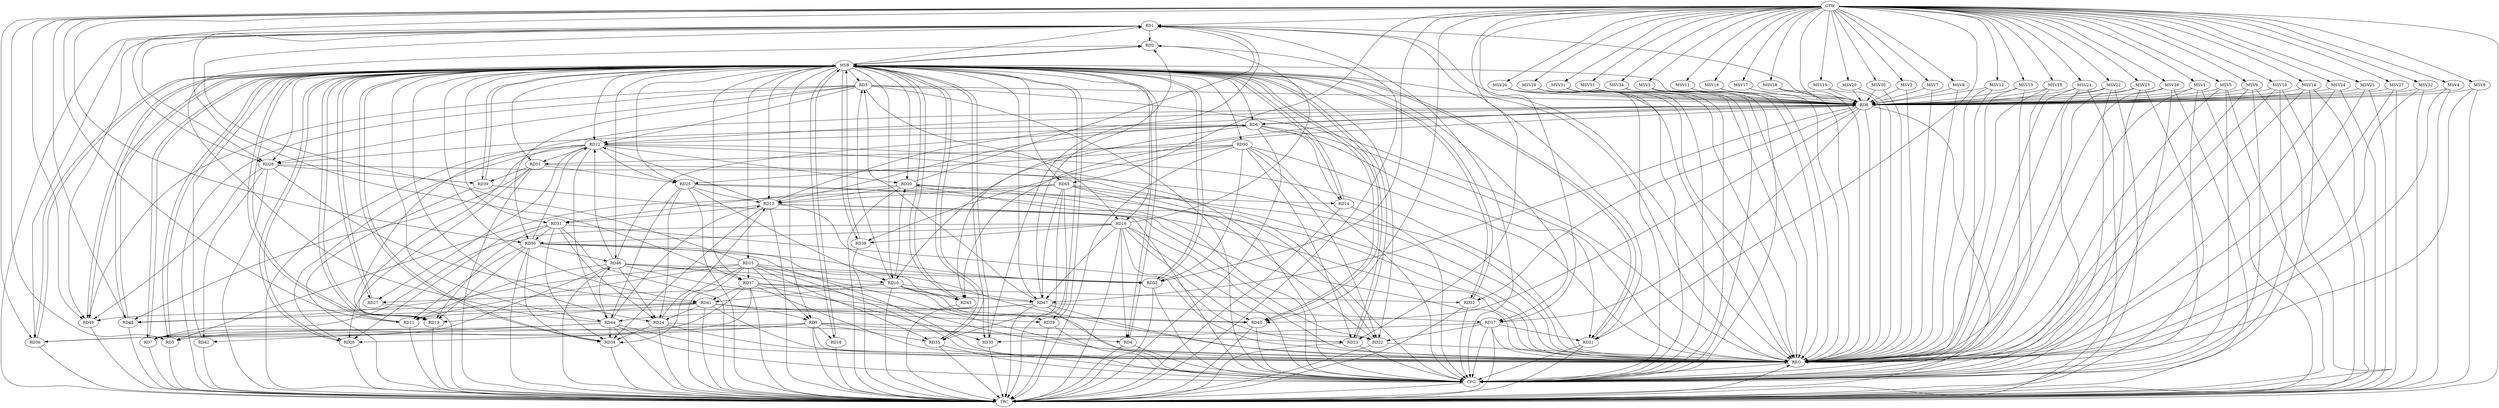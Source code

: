 strict digraph G {
  RD1 [ label="RD1" ];
  RD2 [ label="RD2" ];
  RD3 [ label="RD3" ];
  RD4 [ label="RD4" ];
  RD5 [ label="RD5" ];
  RD6 [ label="RD6" ];
  RD7 [ label="RD7" ];
  RD8 [ label="RD8" ];
  RD9 [ label="RD9" ];
  RD10 [ label="RD10" ];
  RD11 [ label="RD11" ];
  RD12 [ label="RD12" ];
  RD13 [ label="RD13" ];
  RD14 [ label="RD14" ];
  RD15 [ label="RD15" ];
  RD16 [ label="RD16" ];
  RD17 [ label="RD17" ];
  RD18 [ label="RD18" ];
  RD19 [ label="RD19" ];
  RD20 [ label="RD20" ];
  RD21 [ label="RD21" ];
  RD22 [ label="RD22" ];
  RD23 [ label="RD23" ];
  RD24 [ label="RD24" ];
  RD25 [ label="RD25" ];
  RD26 [ label="RD26" ];
  RD27 [ label="RD27" ];
  RD28 [ label="RD28" ];
  RD29 [ label="RD29" ];
  RD30 [ label="RD30" ];
  RD31 [ label="RD31" ];
  RD32 [ label="RD32" ];
  RD33 [ label="RD33" ];
  RD34 [ label="RD34" ];
  RD35 [ label="RD35" ];
  RD36 [ label="RD36" ];
  RD37 [ label="RD37" ];
  RD38 [ label="RD38" ];
  RD39 [ label="RD39" ];
  RD40 [ label="RD40" ];
  RD41 [ label="RD41" ];
  RD42 [ label="RD42" ];
  RD43 [ label="RD43" ];
  RD44 [ label="RD44" ];
  RD45 [ label="RD45" ];
  RD46 [ label="RD46" ];
  RD47 [ label="RD47" ];
  RD48 [ label="RD48" ];
  RD49 [ label="RD49" ];
  RD50 [ label="RD50" ];
  RD51 [ label="RD51" ];
  RD52 [ label="RD52" ];
  GTW [ label="GTW" ];
  REG [ label="REG" ];
  MSB [ label="MSB" ];
  CFG [ label="CFG" ];
  TRC [ label="TRC" ];
  MSV1 [ label="MSV1" ];
  MSV2 [ label="MSV2" ];
  MSV3 [ label="MSV3" ];
  MSV4 [ label="MSV4" ];
  MSV5 [ label="MSV5" ];
  MSV6 [ label="MSV6" ];
  MSV7 [ label="MSV7" ];
  MSV8 [ label="MSV8" ];
  MSV9 [ label="MSV9" ];
  MSV10 [ label="MSV10" ];
  MSV11 [ label="MSV11" ];
  MSV12 [ label="MSV12" ];
  MSV13 [ label="MSV13" ];
  MSV14 [ label="MSV14" ];
  MSV15 [ label="MSV15" ];
  MSV16 [ label="MSV16" ];
  MSV17 [ label="MSV17" ];
  MSV18 [ label="MSV18" ];
  MSV19 [ label="MSV19" ];
  MSV20 [ label="MSV20" ];
  MSV21 [ label="MSV21" ];
  MSV22 [ label="MSV22" ];
  MSV23 [ label="MSV23" ];
  MSV24 [ label="MSV24" ];
  MSV25 [ label="MSV25" ];
  MSV26 [ label="MSV26" ];
  MSV27 [ label="MSV27" ];
  MSV28 [ label="MSV28" ];
  MSV29 [ label="MSV29" ];
  MSV30 [ label="MSV30" ];
  MSV31 [ label="MSV31" ];
  MSV32 [ label="MSV32" ];
  MSV33 [ label="MSV33" ];
  MSV34 [ label="MSV34" ];
  RD1 -> RD2;
  RD1 -> RD8;
  RD15 -> RD1;
  RD20 -> RD1;
  RD1 -> RD21;
  RD1 -> RD28;
  RD1 -> RD33;
  RD1 -> RD36;
  RD1 -> RD37;
  RD1 -> RD49;
  RD16 -> RD2;
  RD44 -> RD2;
  RD47 -> RD2;
  RD3 -> RD8;
  RD10 -> RD3;
  RD3 -> RD12;
  RD3 -> RD16;
  RD3 -> RD28;
  RD47 -> RD3;
  RD3 -> RD49;
  RD3 -> RD50;
  RD9 -> RD4;
  RD16 -> RD4;
  RD9 -> RD5;
  RD37 -> RD5;
  RD45 -> RD5;
  RD6 -> RD8;
  RD8 -> RD6;
  RD6 -> RD12;
  RD6 -> RD13;
  RD6 -> RD14;
  RD6 -> RD21;
  RD6 -> RD28;
  RD6 -> RD43;
  RD46 -> RD6;
  RD16 -> RD7;
  RD37 -> RD7;
  RD44 -> RD7;
  RD8 -> RD10;
  RD12 -> RD8;
  RD13 -> RD8;
  RD8 -> RD17;
  RD8 -> RD19;
  RD8 -> RD32;
  RD8 -> RD40;
  RD8 -> RD43;
  RD8 -> RD47;
  RD15 -> RD9;
  RD9 -> RD18;
  RD9 -> RD22;
  RD9 -> RD26;
  RD9 -> RD35;
  RD9 -> RD36;
  RD41 -> RD9;
  RD10 -> RD20;
  RD25 -> RD10;
  RD10 -> RD27;
  RD10 -> RD29;
  RD10 -> RD41;
  RD10 -> RD43;
  RD46 -> RD10;
  RD10 -> RD47;
  RD15 -> RD11;
  RD46 -> RD11;
  RD47 -> RD11;
  RD50 -> RD11;
  RD13 -> RD12;
  RD12 -> RD19;
  RD12 -> RD20;
  RD12 -> RD25;
  RD12 -> RD26;
  RD12 -> RD27;
  RD12 -> RD44;
  RD46 -> RD12;
  RD50 -> RD12;
  RD12 -> RD51;
  RD20 -> RD13;
  RD13 -> RD22;
  RD24 -> RD13;
  RD25 -> RD13;
  RD13 -> RD31;
  RD13 -> RD34;
  RD44 -> RD13;
  RD45 -> RD13;
  RD13 -> RD52;
  RD25 -> RD14;
  RD15 -> RD34;
  RD15 -> RD35;
  RD15 -> RD37;
  RD15 -> RD43;
  RD15 -> RD48;
  RD16 -> RD23;
  RD16 -> RD38;
  RD16 -> RD40;
  RD16 -> RD47;
  RD16 -> RD50;
  RD17 -> RD21;
  RD17 -> RD22;
  RD17 -> RD33;
  RD47 -> RD17;
  RD31 -> RD19;
  RD41 -> RD19;
  RD50 -> RD19;
  RD22 -> RD20;
  RD20 -> RD31;
  RD30 -> RD22;
  RD45 -> RD22;
  RD24 -> RD23;
  RD30 -> RD23;
  RD25 -> RD24;
  RD31 -> RD24;
  RD24 -> RD34;
  RD41 -> RD24;
  RD46 -> RD24;
  RD30 -> RD25;
  RD25 -> RD44;
  RD51 -> RD25;
  RD31 -> RD26;
  RD51 -> RD26;
  RD28 -> RD39;
  RD28 -> RD41;
  RD28 -> RD42;
  RD28 -> RD49;
  RD41 -> RD29;
  RD30 -> RD38;
  RD30 -> RD51;
  RD30 -> RD52;
  RD31 -> RD34;
  RD31 -> RD50;
  RD37 -> RD32;
  RD37 -> RD33;
  RD44 -> RD34;
  RD50 -> RD34;
  RD45 -> RD35;
  RD46 -> RD36;
  RD37 -> RD41;
  RD37 -> RD47;
  RD51 -> RD39;
  RD41 -> RD40;
  RD46 -> RD40;
  RD41 -> RD48;
  RD41 -> RD49;
  RD44 -> RD42;
  RD44 -> RD46;
  RD47 -> RD44;
  RD45 -> RD47;
  RD50 -> RD46;
  RD46 -> RD52;
  RD51 -> RD48;
  RD50 -> RD52;
  GTW -> RD28;
  GTW -> RD17;
  GTW -> RD36;
  GTW -> RD50;
  GTW -> RD49;
  GTW -> RD40;
  GTW -> RD52;
  GTW -> RD1;
  GTW -> RD23;
  GTW -> RD11;
  GTW -> RD45;
  GTW -> RD21;
  GTW -> RD8;
  GTW -> RD48;
  GTW -> RD5;
  RD1 -> REG;
  RD3 -> REG;
  RD6 -> REG;
  RD8 -> REG;
  RD9 -> REG;
  RD10 -> REG;
  RD12 -> REG;
  RD13 -> REG;
  RD15 -> REG;
  RD16 -> REG;
  RD17 -> REG;
  RD20 -> REG;
  RD22 -> REG;
  RD24 -> REG;
  RD25 -> REG;
  RD28 -> REG;
  RD30 -> REG;
  RD31 -> REG;
  RD37 -> REG;
  RD41 -> REG;
  RD44 -> REG;
  RD45 -> REG;
  RD46 -> REG;
  RD47 -> REG;
  RD50 -> REG;
  RD51 -> REG;
  RD2 -> MSB;
  MSB -> RD7;
  MSB -> RD17;
  MSB -> RD26;
  MSB -> RD32;
  MSB -> RD51;
  MSB -> REG;
  RD4 -> MSB;
  MSB -> RD2;
  MSB -> RD6;
  MSB -> RD18;
  MSB -> RD34;
  RD5 -> MSB;
  MSB -> RD9;
  MSB -> RD47;
  MSB -> RD52;
  RD7 -> MSB;
  MSB -> RD5;
  MSB -> RD12;
  MSB -> RD21;
  MSB -> RD29;
  MSB -> RD36;
  RD11 -> MSB;
  MSB -> RD10;
  MSB -> RD13;
  MSB -> RD20;
  MSB -> RD31;
  RD14 -> MSB;
  MSB -> RD22;
  MSB -> RD35;
  RD18 -> MSB;
  MSB -> RD4;
  MSB -> RD14;
  MSB -> RD16;
  MSB -> RD43;
  MSB -> RD46;
  RD19 -> MSB;
  MSB -> RD28;
  MSB -> RD38;
  MSB -> RD41;
  MSB -> RD44;
  RD21 -> MSB;
  MSB -> RD25;
  MSB -> RD27;
  MSB -> RD33;
  RD23 -> MSB;
  RD26 -> MSB;
  MSB -> RD23;
  RD27 -> MSB;
  MSB -> RD30;
  MSB -> RD39;
  RD29 -> MSB;
  MSB -> RD37;
  MSB -> RD49;
  RD32 -> MSB;
  MSB -> RD45;
  MSB -> RD48;
  RD33 -> MSB;
  MSB -> RD11;
  MSB -> RD15;
  RD34 -> MSB;
  MSB -> RD1;
  RD35 -> MSB;
  MSB -> RD8;
  MSB -> RD40;
  RD36 -> MSB;
  RD38 -> MSB;
  MSB -> RD19;
  MSB -> RD24;
  RD39 -> MSB;
  RD40 -> MSB;
  RD42 -> MSB;
  MSB -> RD3;
  RD43 -> MSB;
  RD48 -> MSB;
  RD49 -> MSB;
  RD52 -> MSB;
  RD44 -> CFG;
  RD17 -> CFG;
  RD23 -> CFG;
  RD32 -> CFG;
  RD40 -> CFG;
  RD16 -> CFG;
  RD1 -> CFG;
  RD30 -> CFG;
  RD4 -> CFG;
  RD15 -> CFG;
  RD35 -> CFG;
  RD3 -> CFG;
  RD39 -> CFG;
  RD12 -> CFG;
  RD20 -> CFG;
  RD21 -> CFG;
  RD47 -> CFG;
  RD45 -> CFG;
  RD29 -> CFG;
  RD14 -> CFG;
  RD50 -> CFG;
  RD52 -> CFG;
  REG -> CFG;
  RD1 -> TRC;
  RD2 -> TRC;
  RD3 -> TRC;
  RD4 -> TRC;
  RD5 -> TRC;
  RD6 -> TRC;
  RD7 -> TRC;
  RD8 -> TRC;
  RD9 -> TRC;
  RD10 -> TRC;
  RD11 -> TRC;
  RD12 -> TRC;
  RD13 -> TRC;
  RD14 -> TRC;
  RD15 -> TRC;
  RD16 -> TRC;
  RD17 -> TRC;
  RD18 -> TRC;
  RD19 -> TRC;
  RD20 -> TRC;
  RD21 -> TRC;
  RD22 -> TRC;
  RD23 -> TRC;
  RD24 -> TRC;
  RD25 -> TRC;
  RD26 -> TRC;
  RD27 -> TRC;
  RD28 -> TRC;
  RD29 -> TRC;
  RD30 -> TRC;
  RD31 -> TRC;
  RD32 -> TRC;
  RD33 -> TRC;
  RD34 -> TRC;
  RD35 -> TRC;
  RD36 -> TRC;
  RD37 -> TRC;
  RD38 -> TRC;
  RD39 -> TRC;
  RD40 -> TRC;
  RD41 -> TRC;
  RD42 -> TRC;
  RD43 -> TRC;
  RD44 -> TRC;
  RD45 -> TRC;
  RD46 -> TRC;
  RD47 -> TRC;
  RD48 -> TRC;
  RD49 -> TRC;
  RD50 -> TRC;
  RD51 -> TRC;
  RD52 -> TRC;
  GTW -> TRC;
  CFG -> TRC;
  TRC -> REG;
  MSV1 -> RD8;
  MSV2 -> RD8;
  MSV3 -> RD8;
  MSV4 -> RD8;
  GTW -> MSV1;
  MSV1 -> REG;
  MSV1 -> TRC;
  MSV1 -> CFG;
  GTW -> MSV2;
  MSV2 -> REG;
  GTW -> MSV3;
  MSV3 -> REG;
  MSV3 -> CFG;
  GTW -> MSV4;
  MSV4 -> REG;
  MSV4 -> TRC;
  MSV5 -> RD8;
  MSV6 -> RD8;
  MSV7 -> RD8;
  GTW -> MSV5;
  MSV5 -> REG;
  MSV5 -> TRC;
  MSV5 -> CFG;
  GTW -> MSV6;
  MSV6 -> REG;
  MSV6 -> TRC;
  GTW -> MSV7;
  MSV7 -> REG;
  MSV8 -> RD8;
  MSV9 -> RD8;
  GTW -> MSV8;
  MSV8 -> REG;
  GTW -> MSV9;
  MSV9 -> REG;
  MSV9 -> TRC;
  MSV9 -> CFG;
  MSV10 -> RD8;
  MSV11 -> RD8;
  GTW -> MSV10;
  MSV10 -> REG;
  MSV10 -> TRC;
  MSV10 -> CFG;
  GTW -> MSV11;
  MSV11 -> REG;
  MSV12 -> RD8;
  MSV13 -> RD8;
  MSV14 -> RD8;
  MSV15 -> RD8;
  MSV16 -> RD8;
  MSV17 -> RD8;
  GTW -> MSV12;
  MSV12 -> REG;
  MSV12 -> CFG;
  GTW -> MSV13;
  MSV13 -> REG;
  MSV13 -> CFG;
  GTW -> MSV14;
  MSV14 -> REG;
  MSV14 -> TRC;
  MSV14 -> CFG;
  GTW -> MSV15;
  MSV15 -> REG;
  MSV15 -> CFG;
  GTW -> MSV16;
  MSV16 -> REG;
  GTW -> MSV17;
  MSV17 -> REG;
  MSV18 -> RD8;
  GTW -> MSV18;
  MSV18 -> REG;
  MSV19 -> RD8;
  GTW -> MSV19;
  MSV19 -> REG;
  MSV20 -> RD8;
  MSV21 -> RD8;
  GTW -> MSV20;
  MSV20 -> REG;
  GTW -> MSV21;
  MSV21 -> REG;
  MSV21 -> TRC;
  MSV21 -> CFG;
  MSV22 -> RD8;
  GTW -> MSV22;
  MSV22 -> REG;
  MSV22 -> TRC;
  MSV22 -> CFG;
  MSV23 -> RD8;
  GTW -> MSV23;
  MSV23 -> REG;
  MSV23 -> TRC;
  MSV23 -> CFG;
  MSV24 -> RD8;
  MSV25 -> RD8;
  GTW -> MSV24;
  MSV24 -> REG;
  MSV24 -> TRC;
  GTW -> MSV25;
  MSV25 -> REG;
  MSV25 -> TRC;
  MSV26 -> RD8;
  MSV27 -> RD8;
  MSV28 -> RD8;
  MSV29 -> RD8;
  MSV30 -> RD8;
  GTW -> MSV26;
  MSV26 -> REG;
  MSV26 -> CFG;
  GTW -> MSV27;
  MSV27 -> REG;
  MSV27 -> TRC;
  GTW -> MSV28;
  MSV28 -> REG;
  MSV28 -> TRC;
  MSV28 -> CFG;
  GTW -> MSV29;
  MSV29 -> REG;
  MSV29 -> CFG;
  GTW -> MSV30;
  MSV30 -> REG;
  MSV31 -> RD8;
  MSV32 -> RD8;
  GTW -> MSV31;
  MSV31 -> REG;
  MSV31 -> CFG;
  GTW -> MSV32;
  MSV32 -> REG;
  MSV32 -> TRC;
  MSV33 -> RD8;
  MSV34 -> RD8;
  GTW -> MSV33;
  MSV33 -> REG;
  MSV33 -> CFG;
  GTW -> MSV34;
  MSV34 -> REG;
  MSV34 -> CFG;
}
